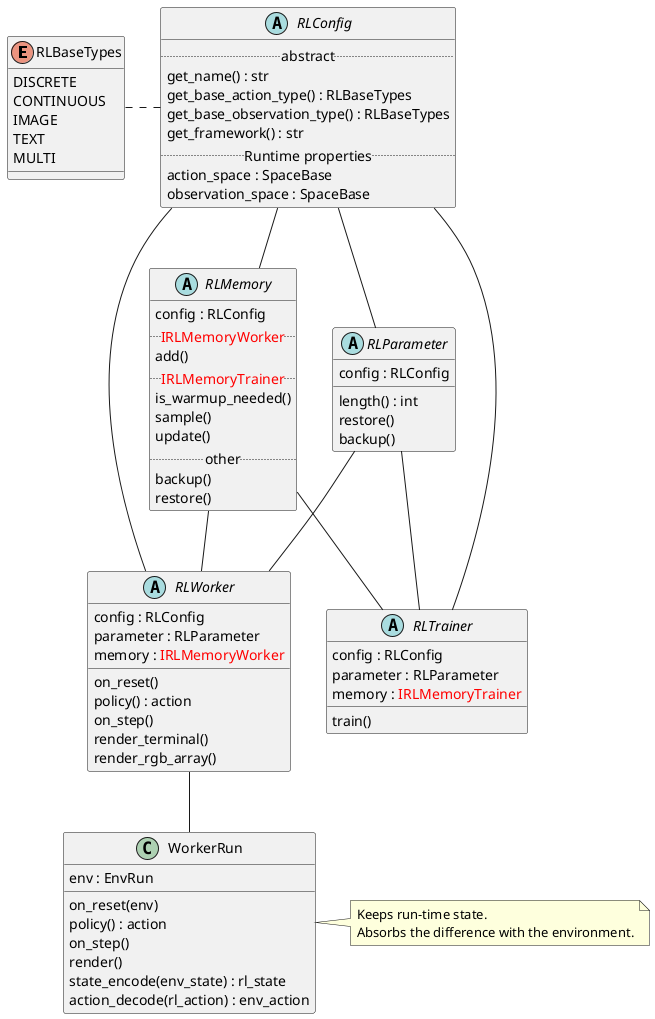 @startuml class_rl

enum RLBaseTypes {
    DISCRETE
    CONTINUOUS
    IMAGE
    TEXT
    MULTI
}


abstract RLConfig {
    .. abstract ..
    get_name() : str
    get_base_action_type() : RLBaseTypes
    get_base_observation_type() : RLBaseTypes
    get_framework() : str
    .. Runtime properties ..
    action_space : SpaceBase
    observation_space : SpaceBase
}


abstract RLMemory {
    config : RLConfig
    .. <color red>IRLMemoryWorker</color> ..
    add()
    .. <color red>IRLMemoryTrainer</color> ..
    is_warmup_needed()
    sample()
    update()
    .. other ..
    backup()
    restore()
}


abstract RLParameter {
    config : RLConfig
    length() : int
    restore()
    backup()
}


abstract RLTrainer {
    config : RLConfig
    parameter : RLParameter
    memory : <color red>IRLMemoryTrainer</color>
    train()
}


abstract RLWorker {
    config : RLConfig
    parameter : RLParameter
    memory : <color red>IRLMemoryWorker</color>
    on_reset()
    policy() : action
    on_step()
    render_terminal()
    render_rgb_array()
}
RLWorker -- WorkerRun


class WorkerRun {
    env : EnvRun
    on_reset(env)
    policy() : action
    on_step()
    render()
    state_encode(env_state) : rl_state
    action_decode(rl_action) : env_action
}
note "Keeps run-time state.\nAbsorbs the difference with the environment." as WorkerRunMemo
WorkerRun . WorkerRunMemo

RLBaseTypes . RLConfig

RLConfig --- RLWorker
RLConfig --- RLTrainer
RLConfig -- RLParameter
RLConfig -- RLMemory

RLParameter -- RLWorker
RLParameter -- RLTrainer
RLMemory -- RLWorker
RLMemory -- RLTrainer

@enduml